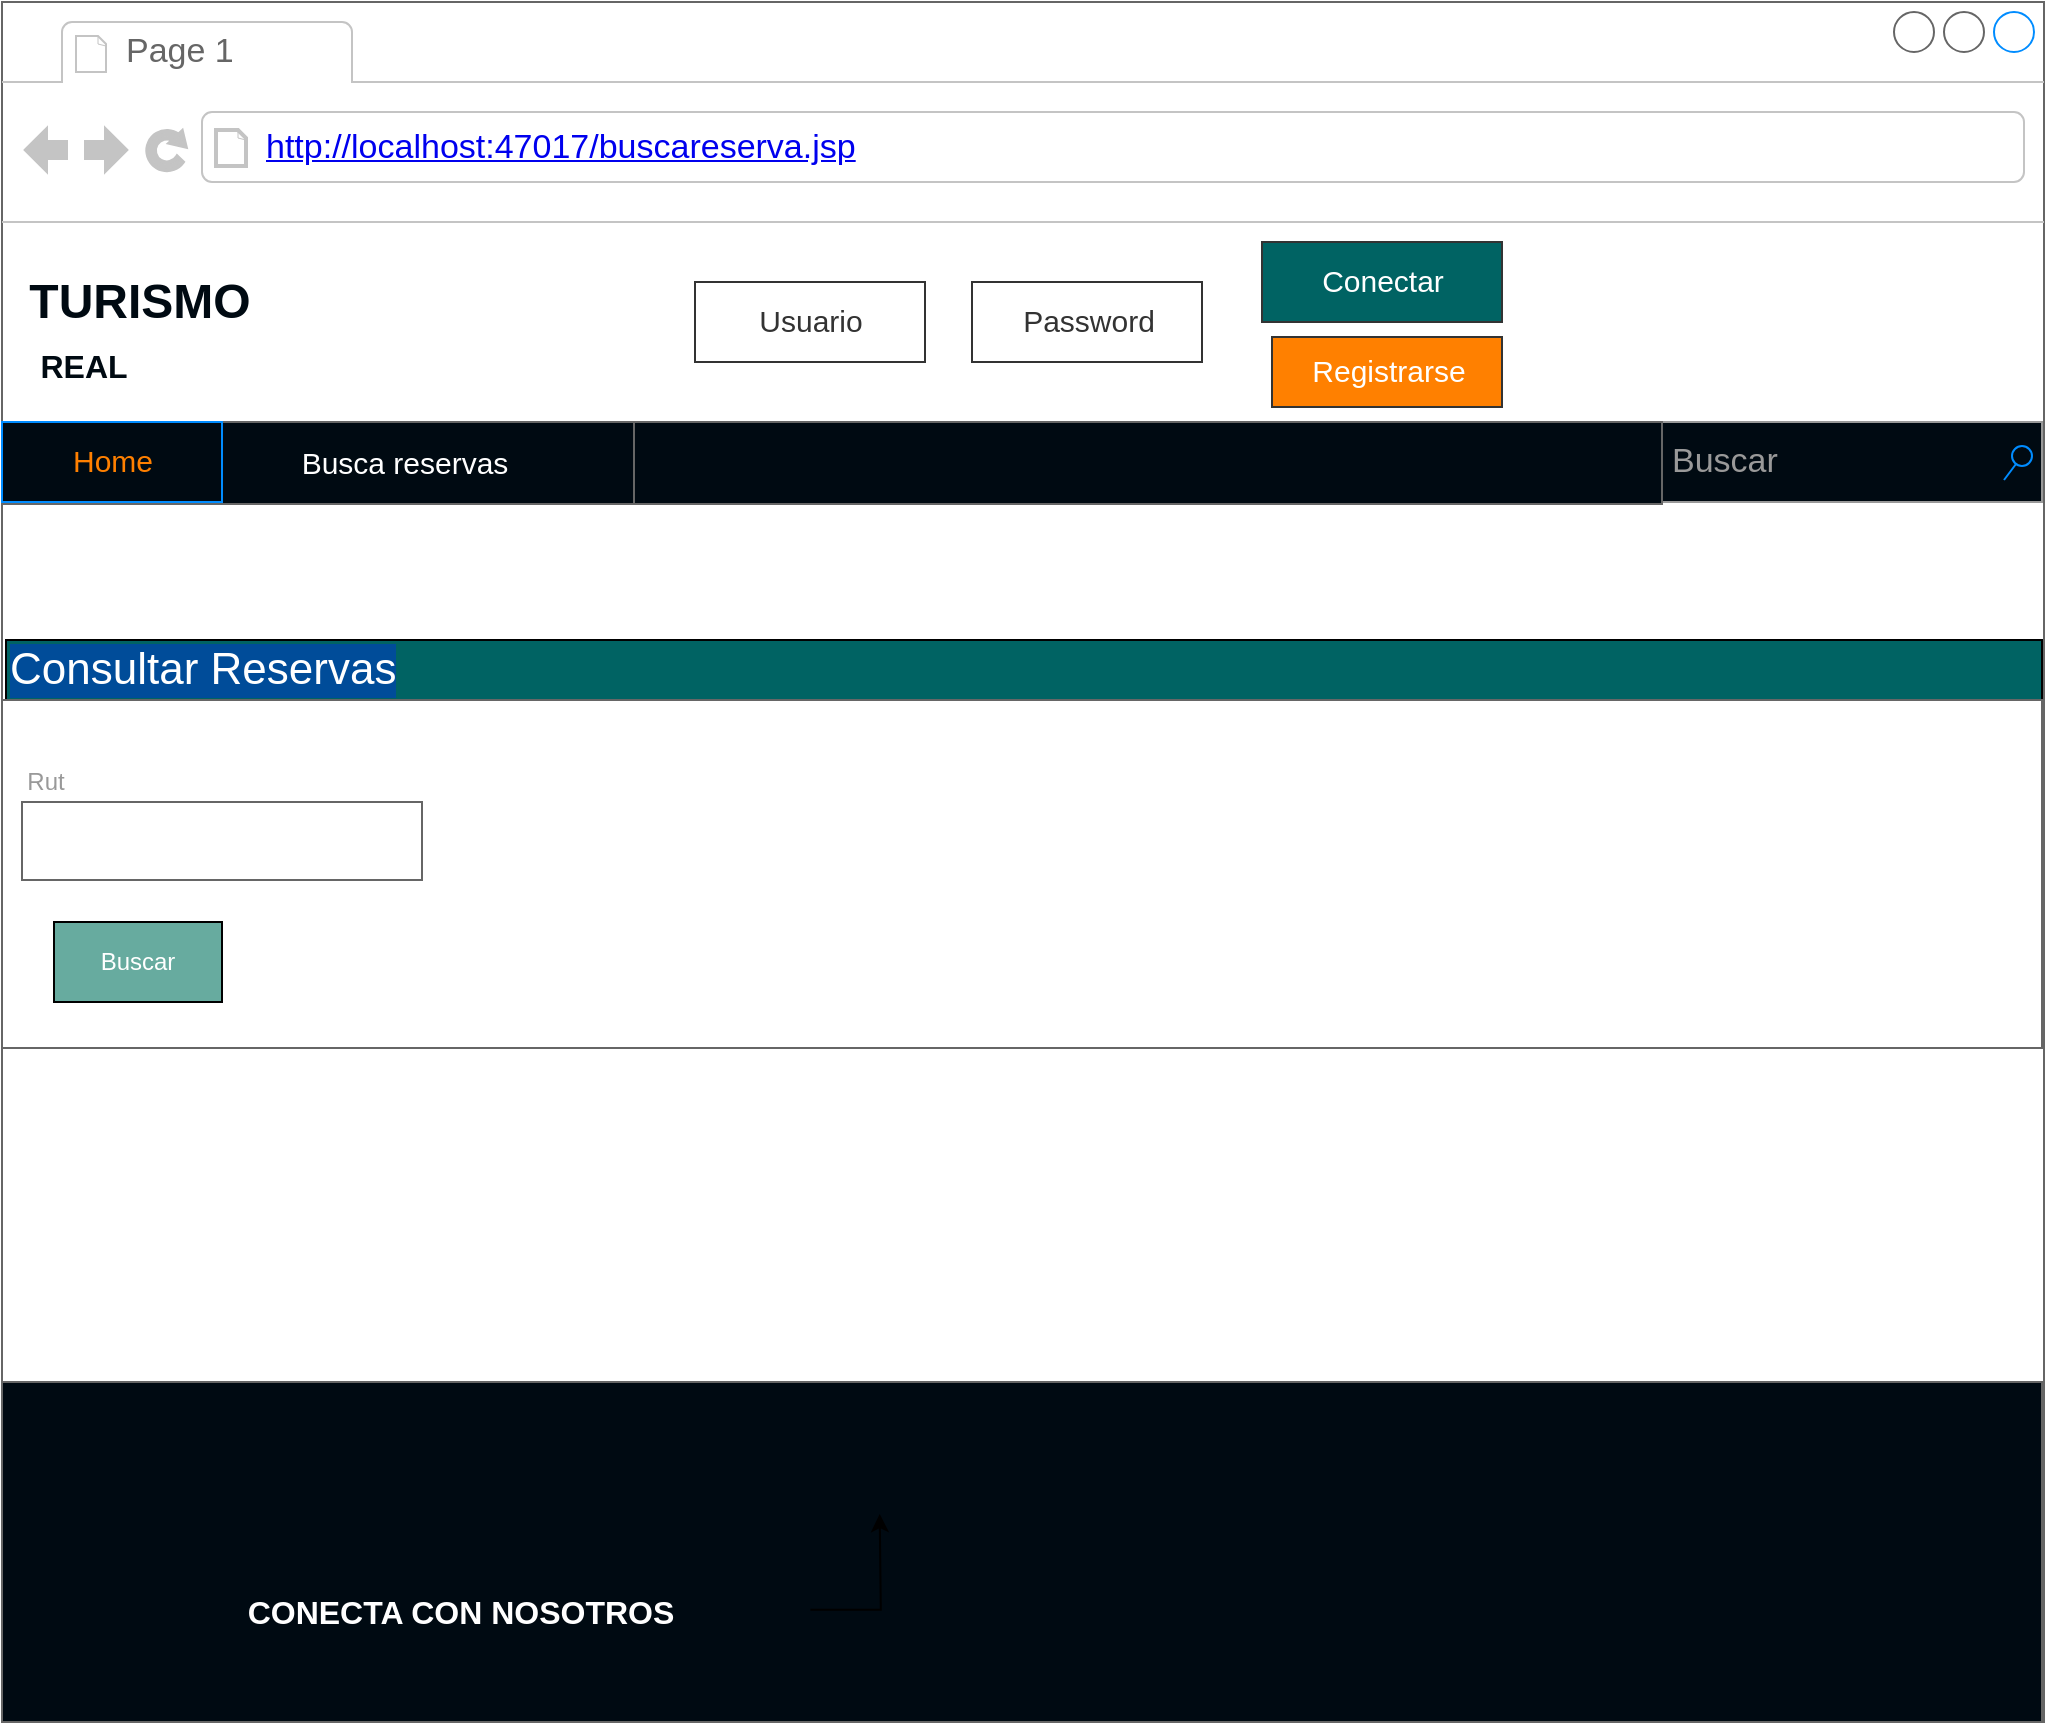 <mxfile version="12.0.0" type="device" pages="1"><diagram id="nn8o-nB9Y3j_0N80eLnz" name="Page-1"><mxGraphModel dx="1658" dy="482" grid="1" gridSize="10" guides="1" tooltips="1" connect="1" arrows="1" fold="1" page="1" pageScale="1" pageWidth="827" pageHeight="1169" math="0" shadow="0"><root><mxCell id="0"/><mxCell id="1" parent="0"/><mxCell id="z3tYPHD0cMB__CtrZn7K-1" value="" style="strokeWidth=1;shadow=0;dashed=0;align=center;html=1;shape=mxgraph.mockup.containers.browserWindow;rSize=0;fillColor=#ffffff;strokeColor=#666666;strokeColor2=#008cff;strokeColor3=#c4c4c4;mainText=,;recursiveResize=0;fontSize=14;fontColor=#E6E6E6;labelBackgroundColor=none;" parent="1" vertex="1"><mxGeometry x="-95" y="70" width="1021" height="860" as="geometry"/></mxCell><mxCell id="z3tYPHD0cMB__CtrZn7K-2" value="Page 1" style="strokeWidth=1;shadow=0;dashed=0;align=center;html=1;shape=mxgraph.mockup.containers.anchor;fontSize=17;fontColor=#666666;align=left;" parent="z3tYPHD0cMB__CtrZn7K-1" vertex="1"><mxGeometry x="60" y="12" width="110" height="26" as="geometry"/></mxCell><mxCell id="z3tYPHD0cMB__CtrZn7K-3" value="&lt;a href=&quot;http://localhost:47017/turismo/misreservas.jsp&quot;&gt;http://localhost:47017/buscareserva.jsp&lt;/a&gt;" style="strokeWidth=1;shadow=0;dashed=0;align=center;html=1;shape=mxgraph.mockup.containers.anchor;rSize=0;fontSize=17;fontColor=#666666;align=left;" parent="z3tYPHD0cMB__CtrZn7K-1" vertex="1"><mxGeometry x="130" y="60" width="250" height="26" as="geometry"/></mxCell><mxCell id="z3tYPHD0cMB__CtrZn7K-37" style="edgeStyle=orthogonalEdgeStyle;rounded=0;orthogonalLoop=1;jettySize=auto;html=1;fontSize=22;fontColor=#FFFFFF;" parent="z3tYPHD0cMB__CtrZn7K-1" target="z3tYPHD0cMB__CtrZn7K-1" edge="1"><mxGeometry relative="1" as="geometry"/></mxCell><mxCell id="z3tYPHD0cMB__CtrZn7K-62" value="&lt;font color=&quot;#ffffff&quot;&gt;Consultar Reservas&lt;/font&gt;" style="rounded=0;whiteSpace=wrap;html=1;labelBackgroundColor=#004C99;fontSize=22;fontColor=#004C99;align=left;fillColor=#006363;" parent="z3tYPHD0cMB__CtrZn7K-1" vertex="1"><mxGeometry x="2" y="319" width="1018" height="30" as="geometry"/></mxCell><mxCell id="z3tYPHD0cMB__CtrZn7K-14" value="Buscar" style="strokeWidth=1;shadow=0;dashed=0;align=center;html=1;shape=mxgraph.mockup.forms.searchBox;strokeColor=#999999;mainText=;fillColor=#000A12;strokeColor2=#008cff;fontColor=#999999;fontSize=17;align=left;spacingLeft=3;gradientColor=none;" parent="z3tYPHD0cMB__CtrZn7K-1" vertex="1"><mxGeometry x="830" y="210" width="190" height="40" as="geometry"/></mxCell><mxCell id="z3tYPHD0cMB__CtrZn7K-110" value="TURISMO" style="text;html=1;strokeColor=none;fillColor=none;align=center;verticalAlign=middle;whiteSpace=wrap;rounded=0;labelBackgroundColor=none;fontSize=24;fontColor=#000A12;fontStyle=1" parent="z3tYPHD0cMB__CtrZn7K-1" vertex="1"><mxGeometry x="41" y="140" width="56" height="20" as="geometry"/></mxCell><mxCell id="z3tYPHD0cMB__CtrZn7K-111" value="&lt;font style=&quot;font-size: 16px&quot;&gt;REAL&lt;/font&gt;" style="text;html=1;strokeColor=none;fillColor=none;align=center;verticalAlign=middle;whiteSpace=wrap;rounded=0;labelBackgroundColor=none;fontSize=22;fontColor=#000A12;fontStyle=1;direction=south;" parent="z3tYPHD0cMB__CtrZn7K-1" vertex="1"><mxGeometry x="26" y="160" width="30" height="41" as="geometry"/></mxCell><mxCell id="z3tYPHD0cMB__CtrZn7K-148" value="" style="strokeWidth=1;shadow=0;dashed=0;align=center;html=1;shape=mxgraph.mockup.text.rrect;rSize=0;fillColor=#000A12;strokeColor=#666666;" parent="z3tYPHD0cMB__CtrZn7K-1" vertex="1"><mxGeometry y="690" width="1020" height="170" as="geometry"/></mxCell><mxCell id="z3tYPHD0cMB__CtrZn7K-154" value="" style="edgeStyle=orthogonalEdgeStyle;rounded=0;orthogonalLoop=1;jettySize=auto;html=1;fontSize=24;fontColor=#FFFFFF;" parent="z3tYPHD0cMB__CtrZn7K-148" source="z3tYPHD0cMB__CtrZn7K-147" edge="1"><mxGeometry relative="1" as="geometry"><mxPoint x="438.852" y="66.027" as="targetPoint"/></mxGeometry></mxCell><mxCell id="z3tYPHD0cMB__CtrZn7K-147" value="&lt;span style=&quot;font-size: 16px&quot;&gt;CONECTA CON NOSOTROS&lt;br&gt;&lt;/span&gt;" style="text;html=1;strokeColor=none;fillColor=none;align=center;verticalAlign=middle;whiteSpace=wrap;rounded=0;labelBackgroundColor=none;fontSize=22;fontColor=#FFFFFF;fontStyle=1;direction=south;" parent="z3tYPHD0cMB__CtrZn7K-148" vertex="1"><mxGeometry x="55.407" y="75.893" width="348.815" height="75.893" as="geometry"/></mxCell><mxCell id="a-mnwMrD-j2ecdk4ZN7Y-128" value="" style="strokeColor=inherit;fillColor=inherit;gradientColor=inherit;html=1;shadow=0;dashed=0;shape=mxgraph.bootstrap.rect;perimeter=none;fontSize=14;whiteSpace=wrap;" parent="z3tYPHD0cMB__CtrZn7K-1" vertex="1"><mxGeometry y="349" width="1020" height="174" as="geometry"/></mxCell><mxCell id="a-mnwMrD-j2ecdk4ZN7Y-163" value="" style="strokeWidth=1;shadow=0;dashed=0;align=center;html=1;shape=mxgraph.mockup.text.rrect;rSize=0;fillColor=#000A12;strokeColor=#666666;" parent="z3tYPHD0cMB__CtrZn7K-1" vertex="1"><mxGeometry y="210" width="830" height="41" as="geometry"/></mxCell><mxCell id="a-mnwMrD-j2ecdk4ZN7Y-164" value="&lt;font style=&quot;font-size: 15px&quot; color=&quot;#ffffff&quot;&gt;Busca reservas&lt;/font&gt;" style="strokeColor=inherit;fillColor=inherit;gradientColor=inherit;strokeWidth=1;shadow=0;dashed=0;align=center;html=1;shape=mxgraph.mockup.text.rrect;rSize=0;fontSize=17;fontColor=#0000ff;" parent="a-mnwMrD-j2ecdk4ZN7Y-163" vertex="1"><mxGeometry x="86" width="230" height="41" as="geometry"/></mxCell><mxCell id="a-mnwMrD-j2ecdk4ZN7Y-167" value="&lt;font style=&quot;font-size: 15px&quot; color=&quot;#ff8000&quot;&gt;Home&lt;/font&gt;" style="strokeWidth=1;shadow=0;dashed=0;align=center;html=1;shape=mxgraph.mockup.text.rrect;rSize=0;fontSize=17;fontColor=#ffffff;fillColor=#000A12;strokeColor=#008cff;" parent="a-mnwMrD-j2ecdk4ZN7Y-163" vertex="1"><mxGeometry width="110" height="40" as="geometry"/></mxCell><mxCell id="SA1ytgAb_MHO78gWsuvR-4" value="&lt;font style=&quot;font-size: 15px&quot; color=&quot;#333333&quot;&gt;Usuario&lt;/font&gt;" style="strokeWidth=1;shadow=0;dashed=0;align=center;html=1;shape=mxgraph.mockup.text.rrect;rSize=0;fontSize=17;fontColor=#ffffff;fillColor=#FFFFFF;strokeColor=#333333;" parent="z3tYPHD0cMB__CtrZn7K-1" vertex="1"><mxGeometry x="346.5" y="140" width="115" height="40" as="geometry"/></mxCell><mxCell id="SA1ytgAb_MHO78gWsuvR-5" value="&lt;font style=&quot;font-size: 15px&quot; color=&quot;#333333&quot;&gt;Password&lt;/font&gt;" style="strokeWidth=1;shadow=0;dashed=0;align=center;html=1;shape=mxgraph.mockup.text.rrect;rSize=0;fontSize=17;fontColor=#ffffff;fillColor=#FFFFFF;strokeColor=#333333;" parent="z3tYPHD0cMB__CtrZn7K-1" vertex="1"><mxGeometry x="485" y="140" width="115" height="40" as="geometry"/></mxCell><mxCell id="SA1ytgAb_MHO78gWsuvR-6" value="&lt;font style=&quot;font-size: 15px&quot;&gt;Conectar&lt;/font&gt;" style="strokeWidth=1;shadow=0;dashed=0;align=center;html=1;shape=mxgraph.mockup.text.rrect;rSize=0;fontSize=17;fontColor=#ffffff;fillColor=#006363;strokeColor=#333333;gradientColor=none;" parent="z3tYPHD0cMB__CtrZn7K-1" vertex="1"><mxGeometry x="630" y="120" width="120" height="40" as="geometry"/></mxCell><mxCell id="SA1ytgAb_MHO78gWsuvR-7" value="&lt;font style=&quot;font-size: 15px&quot;&gt;Registrarse&lt;/font&gt;" style="strokeWidth=1;shadow=0;dashed=0;align=center;html=1;shape=mxgraph.mockup.text.rrect;rSize=0;fontSize=17;fontColor=#ffffff;fillColor=#FF8000;strokeColor=#333333;" parent="z3tYPHD0cMB__CtrZn7K-1" vertex="1"><mxGeometry x="635" y="167.5" width="115" height="35" as="geometry"/></mxCell><mxCell id="kgXiOhmM2TIzPzJF0zHZ-3" value="" style="strokeWidth=1;shadow=0;dashed=0;align=center;html=1;shape=mxgraph.mockup.text.textBox;fillColor=#ffffff;fontColor=#E6E6E6;align=left;fontSize=17;spacingLeft=4;spacingTop=-3;strokeColor=#666666;mainText=;labelBorderColor=none;labelBackgroundColor=none;" vertex="1" parent="z3tYPHD0cMB__CtrZn7K-1"><mxGeometry x="10" y="400" width="200" height="39" as="geometry"/></mxCell><mxCell id="kgXiOhmM2TIzPzJF0zHZ-4" value="&lt;font color=&quot;#999999&quot;&gt;Rut&lt;/font&gt;" style="text;html=1;strokeColor=none;fillColor=none;align=center;verticalAlign=middle;whiteSpace=wrap;rounded=0;" vertex="1" parent="z3tYPHD0cMB__CtrZn7K-1"><mxGeometry x="10" y="380" width="24" height="20" as="geometry"/></mxCell><mxCell id="kgXiOhmM2TIzPzJF0zHZ-21" value="&lt;font color=&quot;#ffffff&quot;&gt;Buscar&lt;/font&gt;" style="rounded=0;whiteSpace=wrap;html=1;labelBackgroundColor=none;fontColor=#B3B3B3;fillColor=#67AB9F;" vertex="1" parent="z3tYPHD0cMB__CtrZn7K-1"><mxGeometry x="26" y="460" width="84" height="40" as="geometry"/></mxCell></root></mxGraphModel></diagram></mxfile>